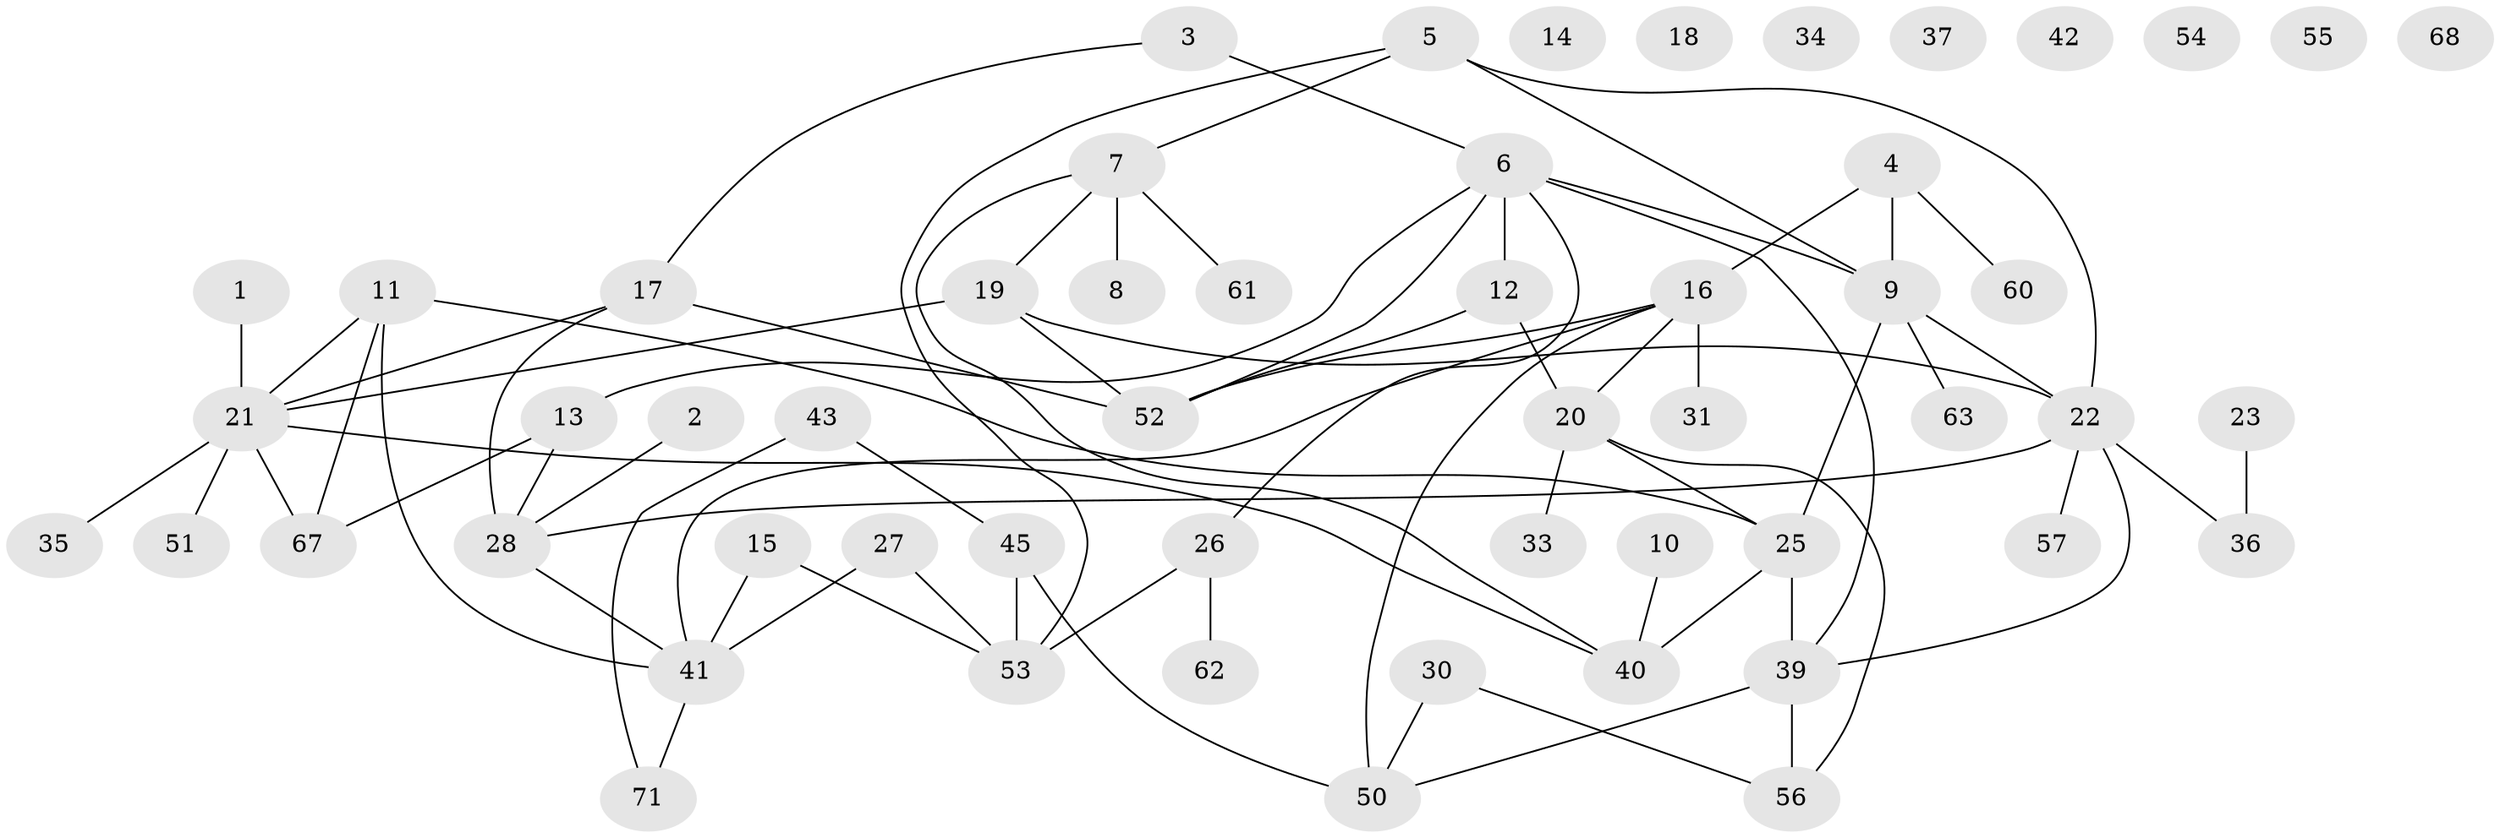 // original degree distribution, {1: 0.2077922077922078, 2: 0.16883116883116883, 3: 0.2727272727272727, 4: 0.12987012987012986, 6: 0.025974025974025976, 0: 0.1038961038961039, 5: 0.06493506493506493, 7: 0.025974025974025976}
// Generated by graph-tools (version 1.1) at 2025/41/03/06/25 10:41:20]
// undirected, 55 vertices, 74 edges
graph export_dot {
graph [start="1"]
  node [color=gray90,style=filled];
  1;
  2;
  3;
  4 [super="+46"];
  5;
  6 [super="+66"];
  7 [super="+38"];
  8 [super="+65"];
  9 [super="+24"];
  10;
  11 [super="+76"];
  12;
  13;
  14;
  15;
  16 [super="+47"];
  17 [super="+70"];
  18;
  19 [super="+32"];
  20 [super="+48"];
  21 [super="+59"];
  22 [super="+29"];
  23;
  25;
  26;
  27 [super="+77"];
  28 [super="+49"];
  30 [super="+44"];
  31;
  33;
  34;
  35;
  36;
  37;
  39 [super="+64"];
  40 [super="+69"];
  41 [super="+58"];
  42;
  43;
  45;
  50 [super="+74"];
  51;
  52 [super="+75"];
  53 [super="+72"];
  54;
  55;
  56;
  57;
  60;
  61;
  62;
  63;
  67 [super="+73"];
  68;
  71;
  1 -- 21;
  2 -- 28;
  3 -- 6;
  3 -- 17;
  4 -- 60;
  4 -- 16;
  4 -- 9;
  5 -- 9;
  5 -- 53;
  5 -- 22;
  5 -- 7;
  6 -- 12;
  6 -- 13;
  6 -- 39;
  6 -- 52;
  6 -- 9;
  6 -- 26;
  7 -- 40;
  7 -- 61;
  7 -- 8;
  7 -- 19;
  9 -- 22;
  9 -- 25;
  9 -- 63;
  10 -- 40;
  11 -- 21;
  11 -- 67;
  11 -- 25;
  11 -- 41;
  12 -- 20;
  12 -- 52;
  13 -- 28;
  13 -- 67;
  15 -- 41;
  15 -- 53;
  16 -- 31;
  16 -- 52;
  16 -- 41;
  16 -- 20;
  16 -- 50;
  17 -- 21;
  17 -- 28;
  17 -- 52;
  19 -- 22;
  19 -- 52;
  19 -- 21;
  20 -- 33;
  20 -- 56;
  20 -- 25;
  21 -- 51;
  21 -- 67;
  21 -- 35;
  21 -- 40;
  22 -- 28 [weight=2];
  22 -- 36;
  22 -- 57;
  22 -- 39;
  23 -- 36;
  25 -- 39;
  25 -- 40;
  26 -- 62;
  26 -- 53;
  27 -- 41;
  27 -- 53;
  28 -- 41 [weight=2];
  30 -- 56;
  30 -- 50;
  39 -- 56;
  39 -- 50;
  41 -- 71;
  43 -- 45;
  43 -- 71;
  45 -- 50;
  45 -- 53;
}
